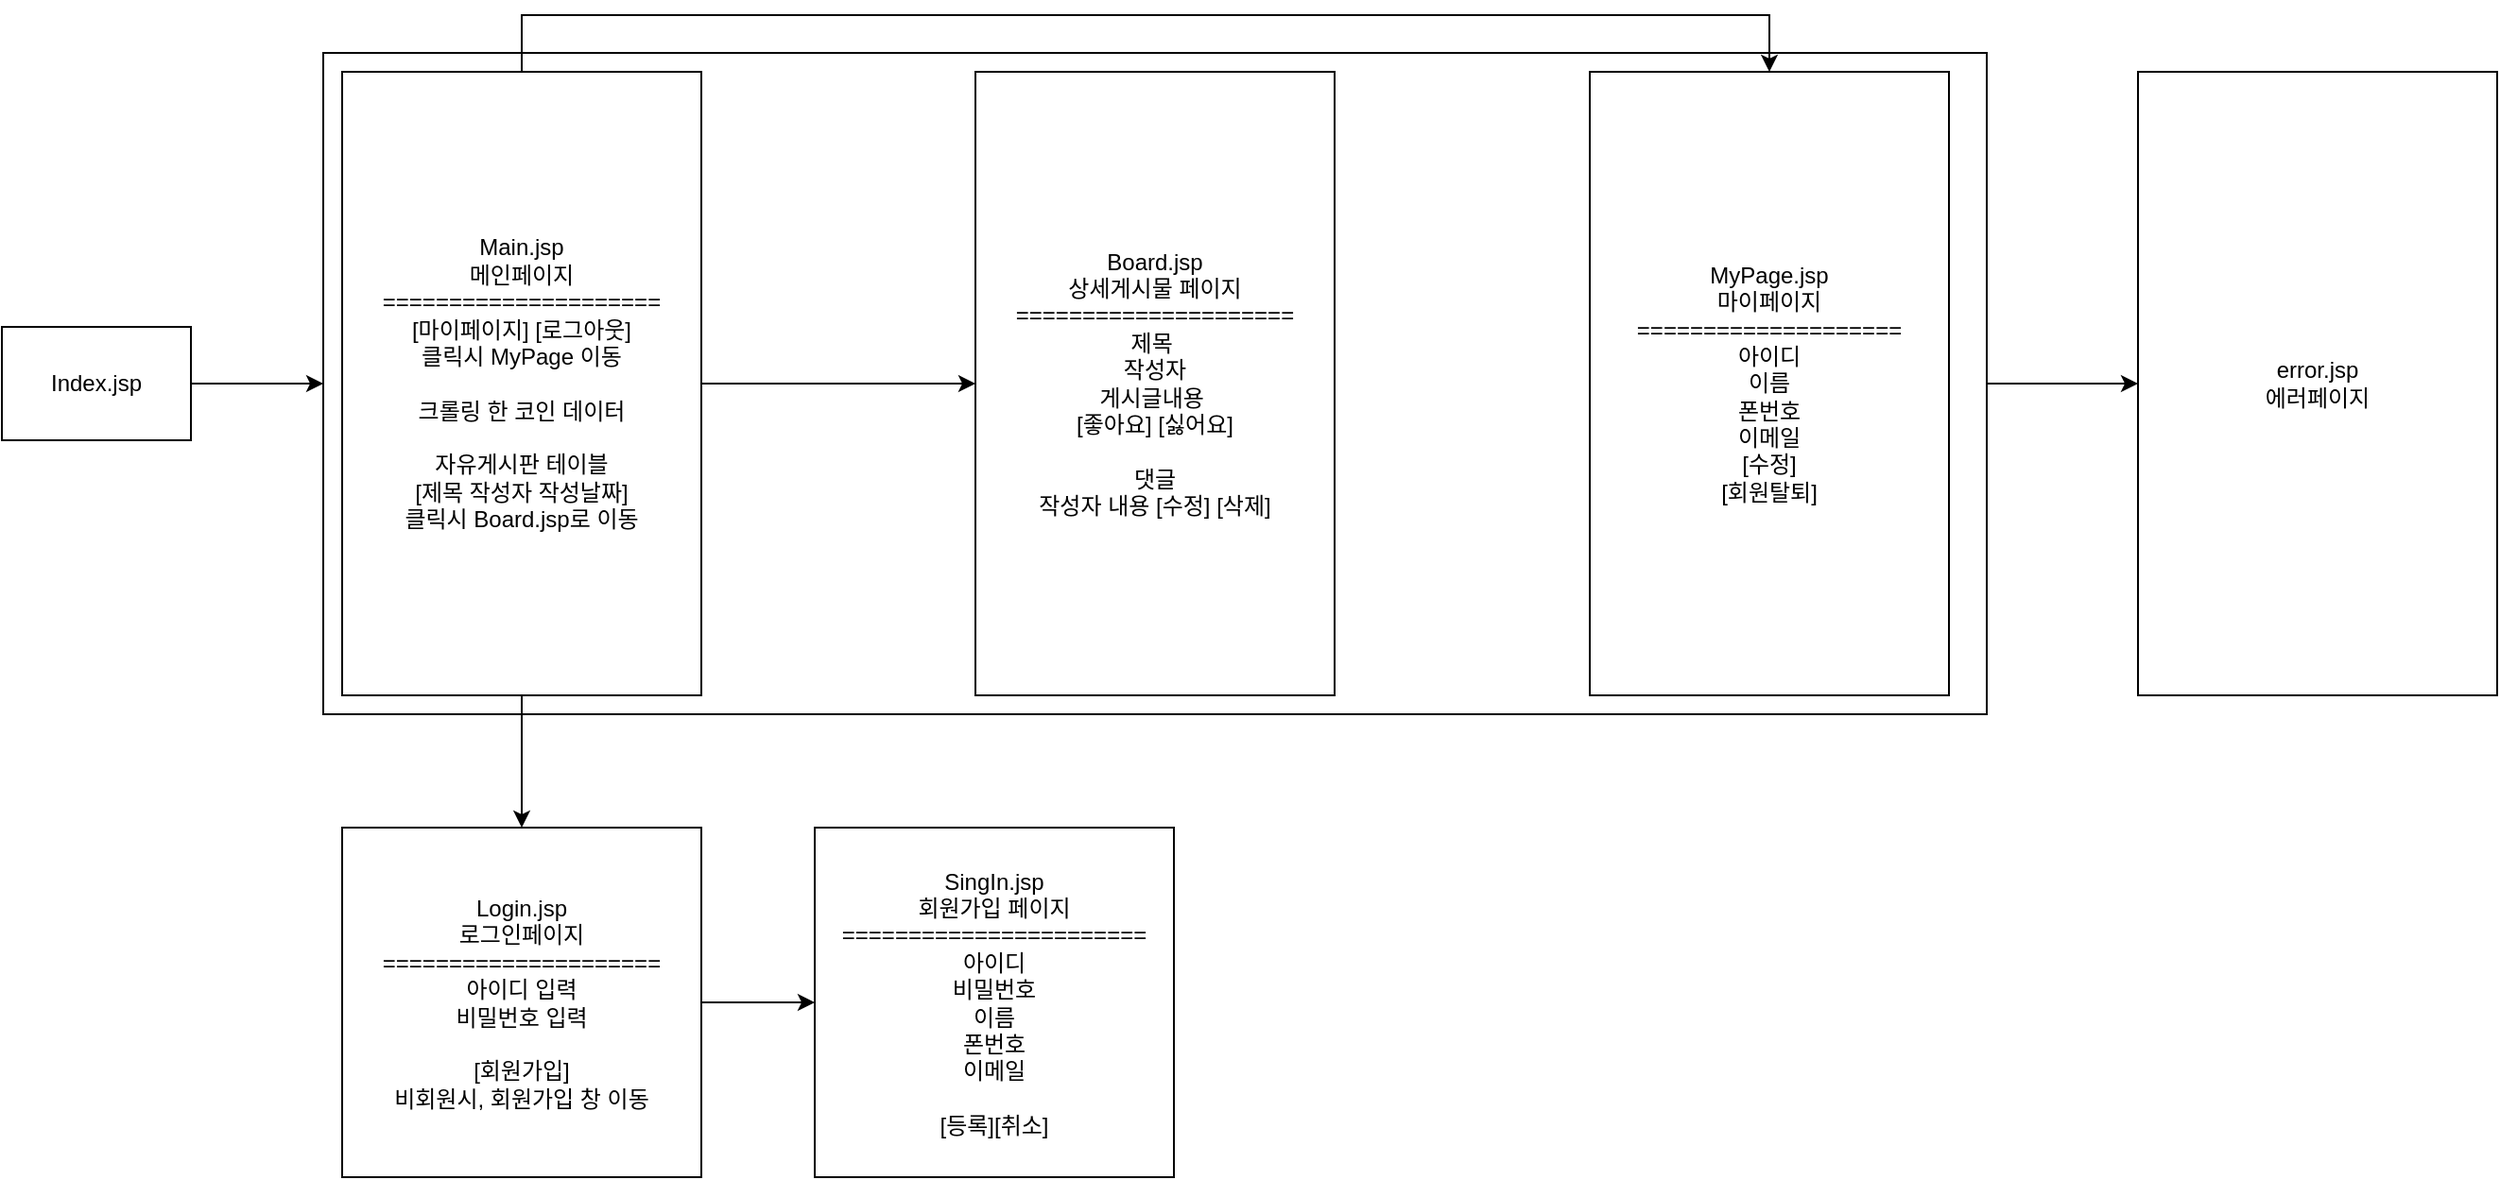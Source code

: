 <mxfile version="15.8.7" type="device"><diagram id="QMmnZJQ_gb6o11AlMwAa" name="페이지-1"><mxGraphModel dx="1662" dy="903" grid="1" gridSize="10" guides="1" tooltips="1" connect="1" arrows="1" fold="1" page="1" pageScale="1" pageWidth="827" pageHeight="1169" math="0" shadow="0"><root><mxCell id="0"/><mxCell id="1" parent="0"/><mxCell id="C2VqH0MzLVc2BDyBChNH-27" style="edgeStyle=orthogonalEdgeStyle;rounded=0;orthogonalLoop=1;jettySize=auto;html=1;" edge="1" parent="1" source="C2VqH0MzLVc2BDyBChNH-9"><mxGeometry relative="1" as="geometry"><mxPoint x="1170" y="375" as="targetPoint"/></mxGeometry></mxCell><mxCell id="C2VqH0MzLVc2BDyBChNH-9" value="" style="rounded=0;whiteSpace=wrap;html=1;" vertex="1" parent="1"><mxGeometry x="210" y="200" width="880" height="350" as="geometry"/></mxCell><mxCell id="C2VqH0MzLVc2BDyBChNH-17" style="edgeStyle=orthogonalEdgeStyle;rounded=0;orthogonalLoop=1;jettySize=auto;html=1;entryX=0;entryY=0.5;entryDx=0;entryDy=0;" edge="1" parent="1" source="C2VqH0MzLVc2BDyBChNH-1" target="C2VqH0MzLVc2BDyBChNH-9"><mxGeometry relative="1" as="geometry"/></mxCell><mxCell id="C2VqH0MzLVc2BDyBChNH-1" value="Index.jsp" style="rounded=0;whiteSpace=wrap;html=1;" vertex="1" parent="1"><mxGeometry x="40" y="345" width="100" height="60" as="geometry"/></mxCell><mxCell id="C2VqH0MzLVc2BDyBChNH-25" style="edgeStyle=orthogonalEdgeStyle;rounded=0;orthogonalLoop=1;jettySize=auto;html=1;" edge="1" parent="1" source="C2VqH0MzLVc2BDyBChNH-7" target="C2VqH0MzLVc2BDyBChNH-20"><mxGeometry relative="1" as="geometry"/></mxCell><mxCell id="C2VqH0MzLVc2BDyBChNH-29" style="edgeStyle=orthogonalEdgeStyle;rounded=0;orthogonalLoop=1;jettySize=auto;html=1;exitX=0.5;exitY=0;exitDx=0;exitDy=0;entryX=0.5;entryY=0;entryDx=0;entryDy=0;" edge="1" parent="1" source="C2VqH0MzLVc2BDyBChNH-7" target="C2VqH0MzLVc2BDyBChNH-19"><mxGeometry relative="1" as="geometry"><mxPoint x="990" y="150" as="targetPoint"/><Array as="points"><mxPoint x="315" y="180"/><mxPoint x="975" y="180"/></Array></mxGeometry></mxCell><mxCell id="C2VqH0MzLVc2BDyBChNH-31" style="edgeStyle=orthogonalEdgeStyle;rounded=0;orthogonalLoop=1;jettySize=auto;html=1;entryX=0;entryY=0.5;entryDx=0;entryDy=0;" edge="1" parent="1" source="C2VqH0MzLVc2BDyBChNH-7" target="C2VqH0MzLVc2BDyBChNH-18"><mxGeometry relative="1" as="geometry"/></mxCell><mxCell id="C2VqH0MzLVc2BDyBChNH-7" value="Main.jsp&lt;br&gt;메인페이지&lt;br&gt;=====================&lt;br&gt;[마이페이지] [로그아웃]&lt;br&gt;클릭시 MyPage 이동&lt;br&gt;&lt;br&gt;크롤링 한 코인 데이터&lt;br&gt;&lt;br&gt;자유게시판 테이블&lt;br&gt;[제목 작성자 작성날짜]&lt;br&gt;클릭시 Board.jsp로 이동" style="rounded=0;whiteSpace=wrap;html=1;" vertex="1" parent="1"><mxGeometry x="220" y="210" width="190" height="330" as="geometry"/></mxCell><mxCell id="C2VqH0MzLVc2BDyBChNH-10" style="edgeStyle=orthogonalEdgeStyle;rounded=0;orthogonalLoop=1;jettySize=auto;html=1;exitX=0.5;exitY=1;exitDx=0;exitDy=0;" edge="1" parent="1" source="C2VqH0MzLVc2BDyBChNH-9" target="C2VqH0MzLVc2BDyBChNH-9"><mxGeometry relative="1" as="geometry"/></mxCell><mxCell id="C2VqH0MzLVc2BDyBChNH-18" value="Board.jsp&lt;br&gt;상세게시물 페이지&lt;br&gt;=====================&lt;br&gt;제목&amp;nbsp;&lt;br&gt;작성자&lt;br&gt;게시글내용&amp;nbsp;&lt;br&gt;[좋아요] [싫어요]&lt;br&gt;&lt;br&gt;댓글&lt;br&gt;작성자 내용 [수정] [삭제]" style="rounded=0;whiteSpace=wrap;html=1;" vertex="1" parent="1"><mxGeometry x="555" y="210" width="190" height="330" as="geometry"/></mxCell><mxCell id="C2VqH0MzLVc2BDyBChNH-19" value="MyPage.jsp&lt;br&gt;마이페이지&lt;br&gt;====================&lt;br&gt;아이디&lt;br&gt;이름&lt;br&gt;폰번호&lt;br&gt;이메일&lt;br&gt;[수정]&lt;br&gt;[회원탈퇴]" style="rounded=0;whiteSpace=wrap;html=1;" vertex="1" parent="1"><mxGeometry x="880" y="210" width="190" height="330" as="geometry"/></mxCell><mxCell id="C2VqH0MzLVc2BDyBChNH-24" style="edgeStyle=orthogonalEdgeStyle;rounded=0;orthogonalLoop=1;jettySize=auto;html=1;entryX=0;entryY=0.5;entryDx=0;entryDy=0;" edge="1" parent="1" source="C2VqH0MzLVc2BDyBChNH-20" target="C2VqH0MzLVc2BDyBChNH-22"><mxGeometry relative="1" as="geometry"/></mxCell><mxCell id="C2VqH0MzLVc2BDyBChNH-20" value="Login.jsp&lt;br&gt;로그인페이지&lt;br&gt;=====================&lt;br&gt;아이디 입력&lt;br&gt;비밀번호 입력&lt;br&gt;&lt;br&gt;[회원가입]&lt;br&gt;비회원시, 회원가입 창 이동" style="rounded=0;whiteSpace=wrap;html=1;" vertex="1" parent="1"><mxGeometry x="220" y="610" width="190" height="185" as="geometry"/></mxCell><mxCell id="C2VqH0MzLVc2BDyBChNH-22" value="SingIn.jsp&lt;br&gt;회원가입 페이지&lt;br&gt;=======================&lt;br&gt;아이디&lt;br&gt;비밀번호&lt;br&gt;이름&lt;br&gt;폰번호&lt;br&gt;이메일&lt;br&gt;&lt;br&gt;[등록][취소]" style="rounded=0;whiteSpace=wrap;html=1;" vertex="1" parent="1"><mxGeometry x="470" y="610" width="190" height="185" as="geometry"/></mxCell><mxCell id="C2VqH0MzLVc2BDyBChNH-28" value="error.jsp&lt;br&gt;에러페이지" style="rounded=0;whiteSpace=wrap;html=1;" vertex="1" parent="1"><mxGeometry x="1170" y="210" width="190" height="330" as="geometry"/></mxCell></root></mxGraphModel></diagram></mxfile>